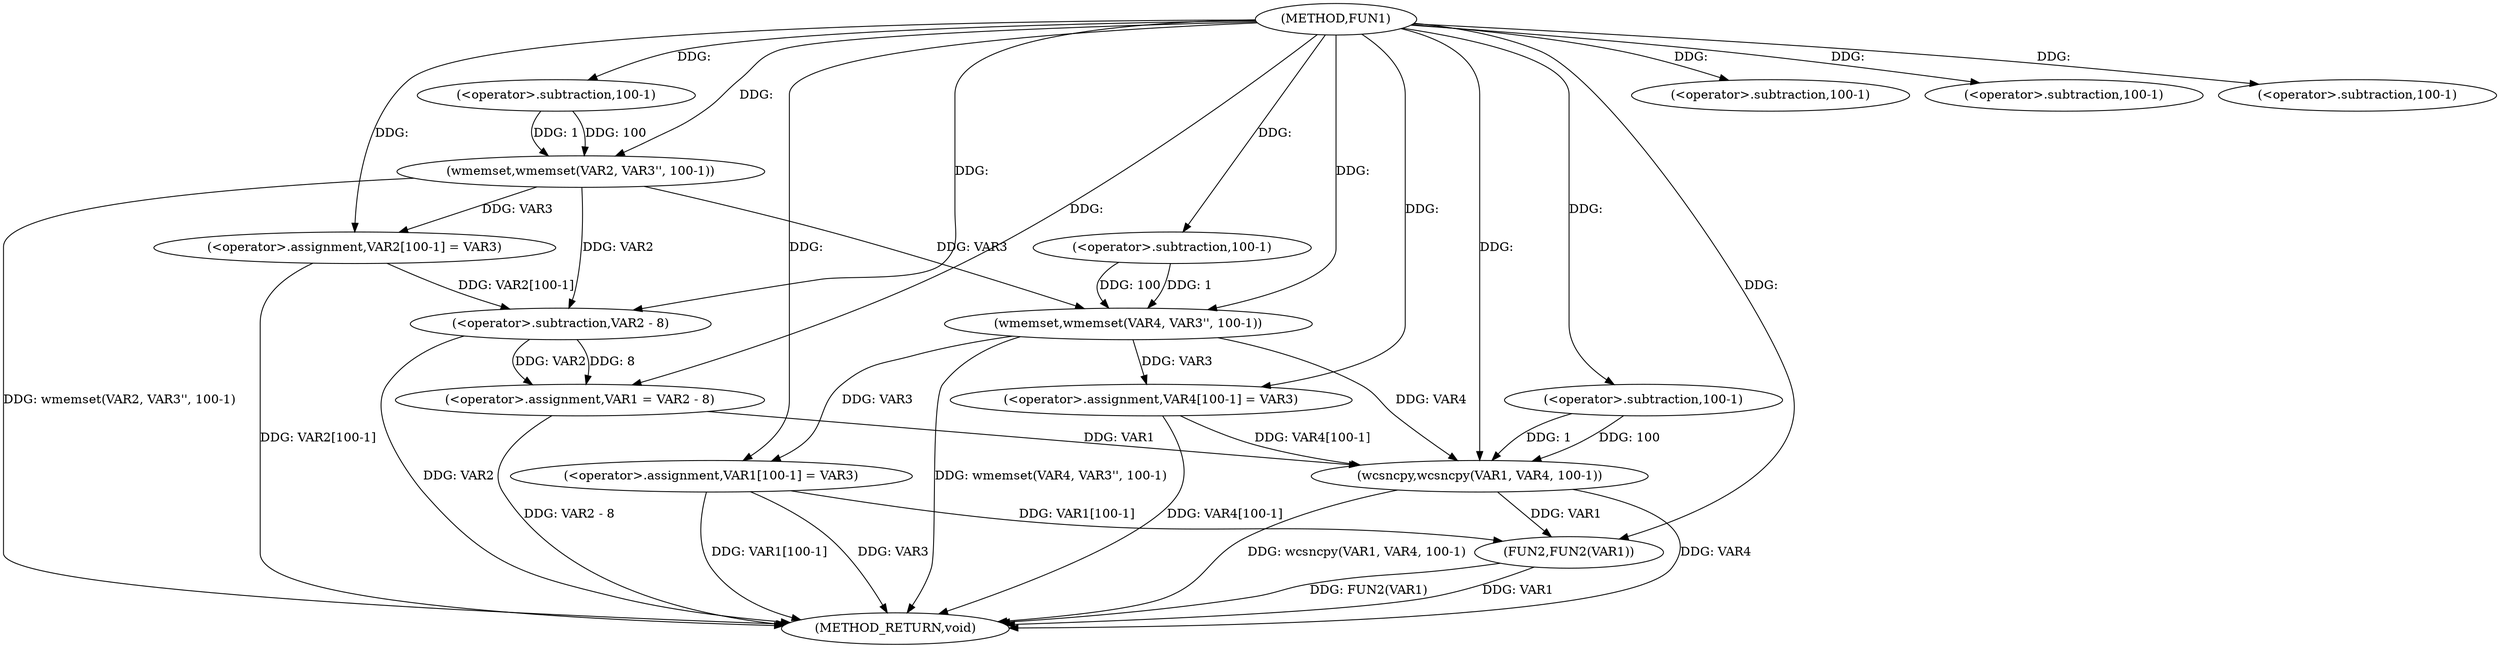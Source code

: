 digraph FUN1 {  
"1000100" [label = "(METHOD,FUN1)" ]
"1000152" [label = "(METHOD_RETURN,void)" ]
"1000104" [label = "(wmemset,wmemset(VAR2, VAR3'', 100-1))" ]
"1000107" [label = "(<operator>.subtraction,100-1)" ]
"1000110" [label = "(<operator>.assignment,VAR2[100-1] = VAR3)" ]
"1000113" [label = "(<operator>.subtraction,100-1)" ]
"1000117" [label = "(<operator>.assignment,VAR1 = VAR2 - 8)" ]
"1000119" [label = "(<operator>.subtraction,VAR2 - 8)" ]
"1000124" [label = "(wmemset,wmemset(VAR4, VAR3'', 100-1))" ]
"1000127" [label = "(<operator>.subtraction,100-1)" ]
"1000130" [label = "(<operator>.assignment,VAR4[100-1] = VAR3)" ]
"1000133" [label = "(<operator>.subtraction,100-1)" ]
"1000137" [label = "(wcsncpy,wcsncpy(VAR1, VAR4, 100-1))" ]
"1000140" [label = "(<operator>.subtraction,100-1)" ]
"1000143" [label = "(<operator>.assignment,VAR1[100-1] = VAR3)" ]
"1000146" [label = "(<operator>.subtraction,100-1)" ]
"1000150" [label = "(FUN2,FUN2(VAR1))" ]
  "1000150" -> "1000152"  [ label = "DDG: VAR1"] 
  "1000104" -> "1000152"  [ label = "DDG: wmemset(VAR2, VAR3'', 100-1)"] 
  "1000137" -> "1000152"  [ label = "DDG: VAR4"] 
  "1000143" -> "1000152"  [ label = "DDG: VAR1[100-1]"] 
  "1000143" -> "1000152"  [ label = "DDG: VAR3"] 
  "1000150" -> "1000152"  [ label = "DDG: FUN2(VAR1)"] 
  "1000117" -> "1000152"  [ label = "DDG: VAR2 - 8"] 
  "1000110" -> "1000152"  [ label = "DDG: VAR2[100-1]"] 
  "1000137" -> "1000152"  [ label = "DDG: wcsncpy(VAR1, VAR4, 100-1)"] 
  "1000119" -> "1000152"  [ label = "DDG: VAR2"] 
  "1000130" -> "1000152"  [ label = "DDG: VAR4[100-1]"] 
  "1000124" -> "1000152"  [ label = "DDG: wmemset(VAR4, VAR3'', 100-1)"] 
  "1000100" -> "1000104"  [ label = "DDG: "] 
  "1000107" -> "1000104"  [ label = "DDG: 100"] 
  "1000107" -> "1000104"  [ label = "DDG: 1"] 
  "1000100" -> "1000107"  [ label = "DDG: "] 
  "1000104" -> "1000110"  [ label = "DDG: VAR3"] 
  "1000100" -> "1000110"  [ label = "DDG: "] 
  "1000100" -> "1000113"  [ label = "DDG: "] 
  "1000119" -> "1000117"  [ label = "DDG: VAR2"] 
  "1000119" -> "1000117"  [ label = "DDG: 8"] 
  "1000100" -> "1000117"  [ label = "DDG: "] 
  "1000104" -> "1000119"  [ label = "DDG: VAR2"] 
  "1000110" -> "1000119"  [ label = "DDG: VAR2[100-1]"] 
  "1000100" -> "1000119"  [ label = "DDG: "] 
  "1000100" -> "1000124"  [ label = "DDG: "] 
  "1000104" -> "1000124"  [ label = "DDG: VAR3"] 
  "1000127" -> "1000124"  [ label = "DDG: 100"] 
  "1000127" -> "1000124"  [ label = "DDG: 1"] 
  "1000100" -> "1000127"  [ label = "DDG: "] 
  "1000124" -> "1000130"  [ label = "DDG: VAR3"] 
  "1000100" -> "1000130"  [ label = "DDG: "] 
  "1000100" -> "1000133"  [ label = "DDG: "] 
  "1000117" -> "1000137"  [ label = "DDG: VAR1"] 
  "1000100" -> "1000137"  [ label = "DDG: "] 
  "1000124" -> "1000137"  [ label = "DDG: VAR4"] 
  "1000130" -> "1000137"  [ label = "DDG: VAR4[100-1]"] 
  "1000140" -> "1000137"  [ label = "DDG: 100"] 
  "1000140" -> "1000137"  [ label = "DDG: 1"] 
  "1000100" -> "1000140"  [ label = "DDG: "] 
  "1000100" -> "1000143"  [ label = "DDG: "] 
  "1000124" -> "1000143"  [ label = "DDG: VAR3"] 
  "1000100" -> "1000146"  [ label = "DDG: "] 
  "1000143" -> "1000150"  [ label = "DDG: VAR1[100-1]"] 
  "1000137" -> "1000150"  [ label = "DDG: VAR1"] 
  "1000100" -> "1000150"  [ label = "DDG: "] 
}
